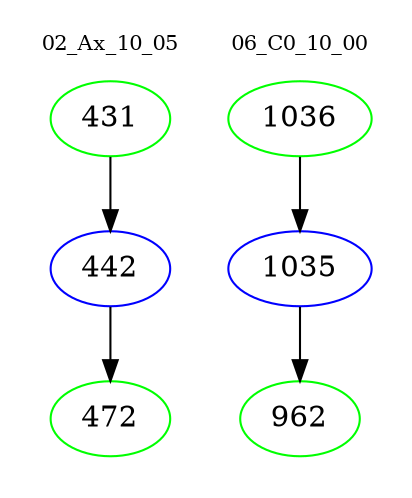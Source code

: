 digraph{
subgraph cluster_0 {
color = white
label = "02_Ax_10_05";
fontsize=10;
T0_431 [label="431", color="green"]
T0_431 -> T0_442 [color="black"]
T0_442 [label="442", color="blue"]
T0_442 -> T0_472 [color="black"]
T0_472 [label="472", color="green"]
}
subgraph cluster_1 {
color = white
label = "06_C0_10_00";
fontsize=10;
T1_1036 [label="1036", color="green"]
T1_1036 -> T1_1035 [color="black"]
T1_1035 [label="1035", color="blue"]
T1_1035 -> T1_962 [color="black"]
T1_962 [label="962", color="green"]
}
}
